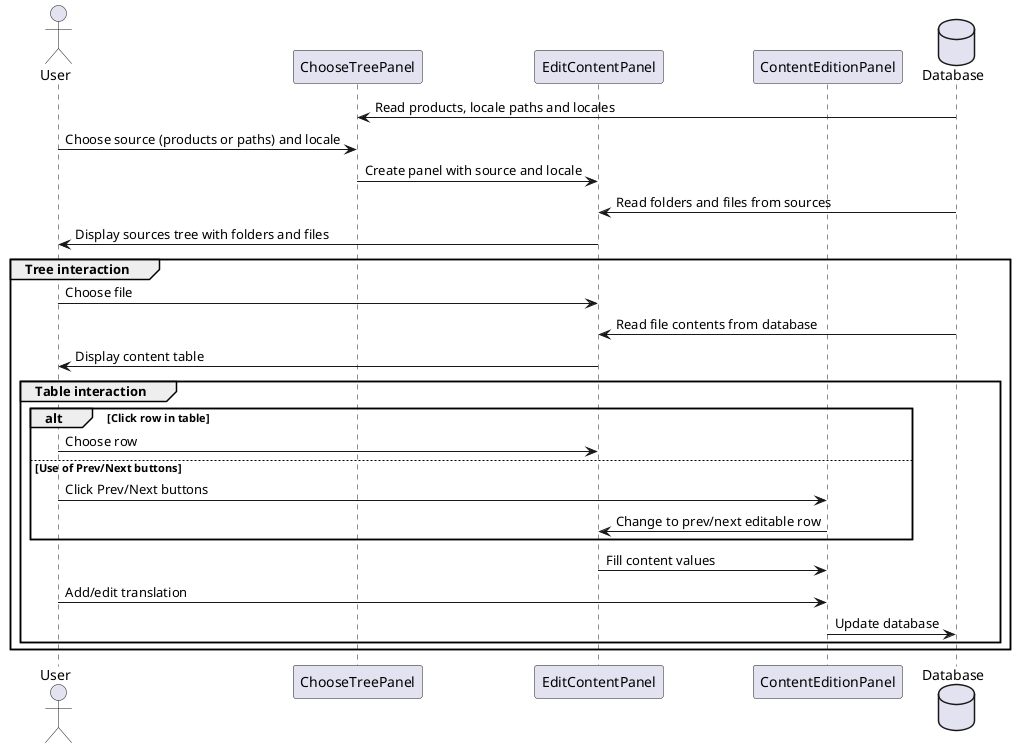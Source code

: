 @startuml
actor User as U1
participant ChooseTreePanel as CTP
participant EditContentPanel as ECP
participant ContentEditionPanel as CEP
database Database as DB

CTP <- DB  : Read products, locale paths and locales
U1  -> CTP : Choose source (products or paths) and locale
CTP -> ECP : Create panel with source and locale
ECP <- DB  : Read folders and files from sources
ECP -> U1  : Display sources tree with folders and files
group Tree interaction
    U1  -> ECP : Choose file
    ECP <- DB  : Read file contents from database
    U1  <- ECP : Display content table
    group Table interaction
        alt Click row in table
            U1  -> ECP : Choose row
        else Use of Prev/Next buttons
            U1  -> CEP : Click Prev/Next buttons
            CEP -> ECP : Change to prev/next editable row
        end
        ECP -> CEP : Fill content values
        U1  -> CEP : Add/edit translation
        CEP -> DB  : Update database
    end
end
@enduml
